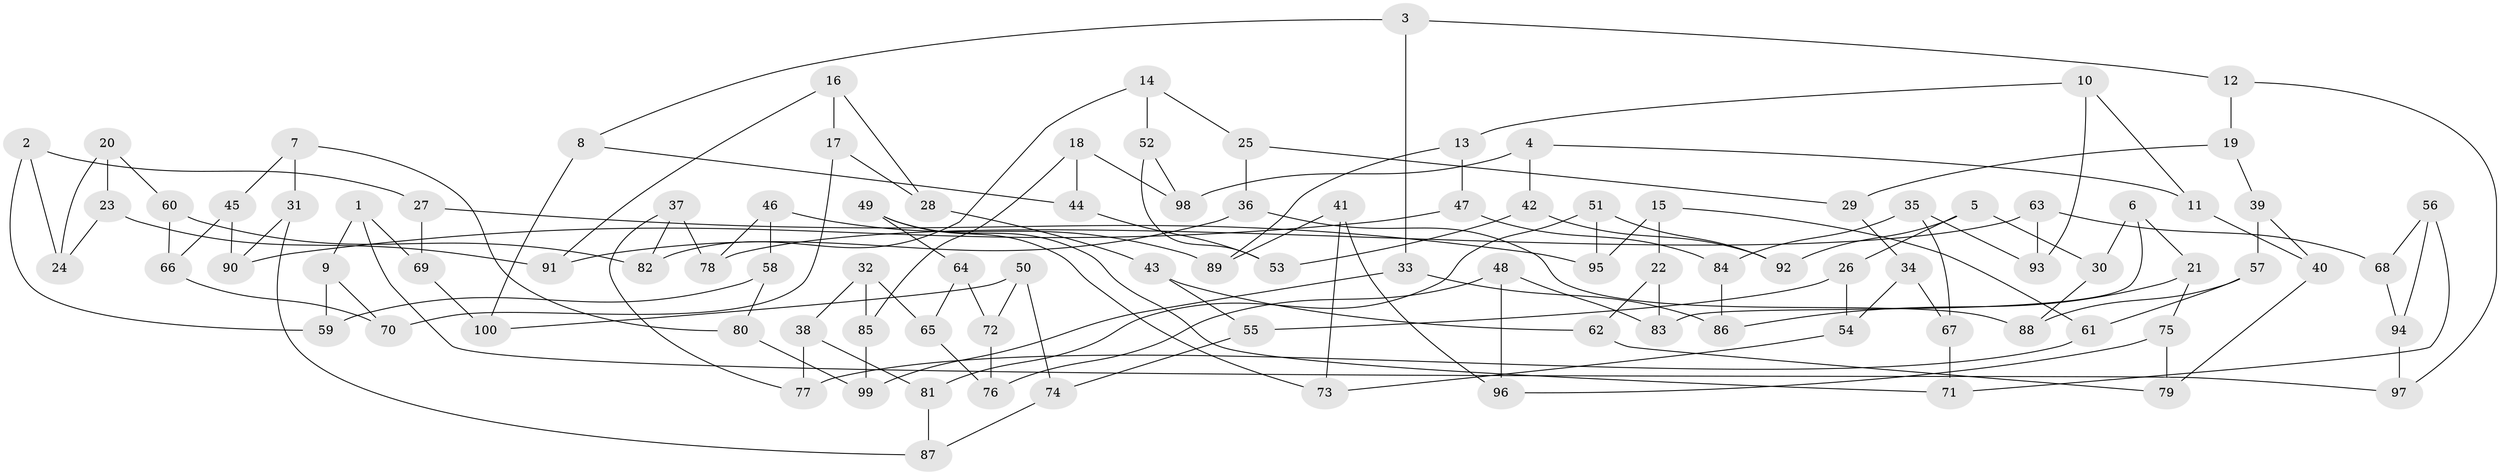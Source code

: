 // Generated by graph-tools (version 1.1) at 2025/39/02/21/25 10:39:00]
// undirected, 100 vertices, 150 edges
graph export_dot {
graph [start="1"]
  node [color=gray90,style=filled];
  1;
  2;
  3;
  4;
  5;
  6;
  7;
  8;
  9;
  10;
  11;
  12;
  13;
  14;
  15;
  16;
  17;
  18;
  19;
  20;
  21;
  22;
  23;
  24;
  25;
  26;
  27;
  28;
  29;
  30;
  31;
  32;
  33;
  34;
  35;
  36;
  37;
  38;
  39;
  40;
  41;
  42;
  43;
  44;
  45;
  46;
  47;
  48;
  49;
  50;
  51;
  52;
  53;
  54;
  55;
  56;
  57;
  58;
  59;
  60;
  61;
  62;
  63;
  64;
  65;
  66;
  67;
  68;
  69;
  70;
  71;
  72;
  73;
  74;
  75;
  76;
  77;
  78;
  79;
  80;
  81;
  82;
  83;
  84;
  85;
  86;
  87;
  88;
  89;
  90;
  91;
  92;
  93;
  94;
  95;
  96;
  97;
  98;
  99;
  100;
  1 -- 97;
  1 -- 9;
  1 -- 69;
  2 -- 24;
  2 -- 27;
  2 -- 59;
  3 -- 8;
  3 -- 33;
  3 -- 12;
  4 -- 42;
  4 -- 11;
  4 -- 98;
  5 -- 92;
  5 -- 30;
  5 -- 26;
  6 -- 83;
  6 -- 30;
  6 -- 21;
  7 -- 80;
  7 -- 45;
  7 -- 31;
  8 -- 44;
  8 -- 100;
  9 -- 70;
  9 -- 59;
  10 -- 13;
  10 -- 11;
  10 -- 93;
  11 -- 40;
  12 -- 19;
  12 -- 97;
  13 -- 47;
  13 -- 89;
  14 -- 52;
  14 -- 25;
  14 -- 82;
  15 -- 61;
  15 -- 22;
  15 -- 95;
  16 -- 91;
  16 -- 28;
  16 -- 17;
  17 -- 70;
  17 -- 28;
  18 -- 44;
  18 -- 85;
  18 -- 98;
  19 -- 29;
  19 -- 39;
  20 -- 24;
  20 -- 60;
  20 -- 23;
  21 -- 75;
  21 -- 86;
  22 -- 62;
  22 -- 83;
  23 -- 24;
  23 -- 91;
  25 -- 29;
  25 -- 36;
  26 -- 55;
  26 -- 54;
  27 -- 95;
  27 -- 69;
  28 -- 43;
  29 -- 34;
  30 -- 88;
  31 -- 87;
  31 -- 90;
  32 -- 85;
  32 -- 38;
  32 -- 65;
  33 -- 86;
  33 -- 99;
  34 -- 54;
  34 -- 67;
  35 -- 93;
  35 -- 84;
  35 -- 67;
  36 -- 91;
  36 -- 88;
  37 -- 77;
  37 -- 78;
  37 -- 82;
  38 -- 81;
  38 -- 77;
  39 -- 40;
  39 -- 57;
  40 -- 79;
  41 -- 89;
  41 -- 73;
  41 -- 96;
  42 -- 92;
  42 -- 53;
  43 -- 62;
  43 -- 55;
  44 -- 53;
  45 -- 90;
  45 -- 66;
  46 -- 89;
  46 -- 78;
  46 -- 58;
  47 -- 84;
  47 -- 90;
  48 -- 83;
  48 -- 76;
  48 -- 96;
  49 -- 64;
  49 -- 71;
  49 -- 73;
  50 -- 74;
  50 -- 100;
  50 -- 72;
  51 -- 81;
  51 -- 92;
  51 -- 95;
  52 -- 53;
  52 -- 98;
  54 -- 73;
  55 -- 74;
  56 -- 68;
  56 -- 94;
  56 -- 71;
  57 -- 88;
  57 -- 61;
  58 -- 80;
  58 -- 59;
  60 -- 66;
  60 -- 82;
  61 -- 77;
  62 -- 79;
  63 -- 93;
  63 -- 68;
  63 -- 78;
  64 -- 72;
  64 -- 65;
  65 -- 76;
  66 -- 70;
  67 -- 71;
  68 -- 94;
  69 -- 100;
  72 -- 76;
  74 -- 87;
  75 -- 79;
  75 -- 96;
  80 -- 99;
  81 -- 87;
  84 -- 86;
  85 -- 99;
  94 -- 97;
}

